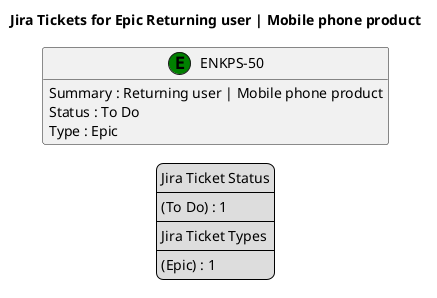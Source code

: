 @startuml
'https://plantuml.com/class-diagram

' GENERATE CLASS DIAGRAM ===========
' Generated at    : Tue May 14 15:57:50 CEST 2024

title Jira Tickets for Epic Returning user | Mobile phone product
hide empty members

legend
Jira Ticket Status
----
(To Do) : 1
----
Jira Ticket Types
----
(Epic) : 1
end legend


' Tickets =======
class "ENKPS-50" << (E,green) >> {
  Summary : Returning user | Mobile phone product
  Status : To Do
  Type : Epic
}



' Links =======

' Parents =======



@enduml
